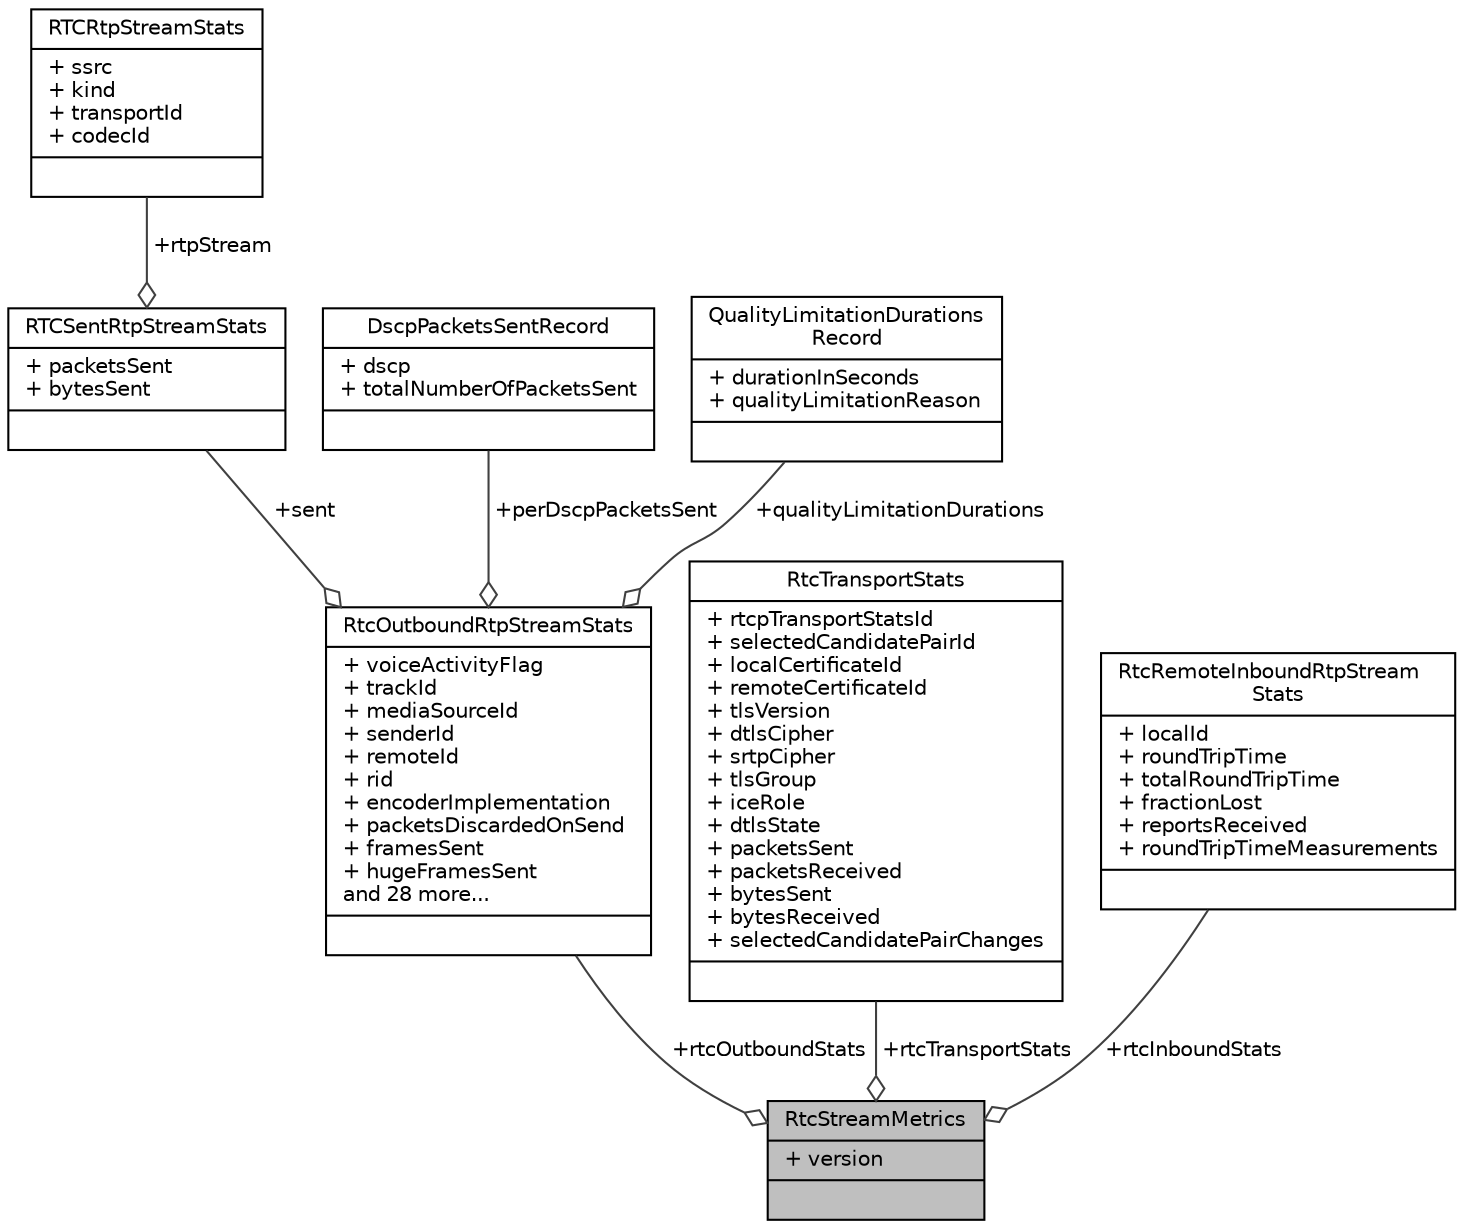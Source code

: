 digraph "RtcStreamMetrics"
{
 // LATEX_PDF_SIZE
  edge [fontname="Helvetica",fontsize="10",labelfontname="Helvetica",labelfontsize="10"];
  node [fontname="Helvetica",fontsize="10",shape=record];
  Node1 [label="{RtcStreamMetrics\n|+ version\l|}",height=0.2,width=0.4,color="black", fillcolor="grey75", style="filled", fontcolor="black",tooltip="Collection of RTP stream related stats Reference: https://www.w3.org/TR/webrtc-stats/#remoteinboundrt..."];
  Node2 -> Node1 [color="grey25",fontsize="10",style="solid",label=" +rtcOutboundStats" ,arrowhead="odiamond",fontname="Helvetica"];
  Node2 [label="{RtcOutboundRtpStreamStats\n|+ voiceActivityFlag\l+ trackId\l+ mediaSourceId\l+ senderId\l+ remoteId\l+ rid\l+ encoderImplementation\l+ packetsDiscardedOnSend\l+ framesSent\l+ hugeFramesSent\land 28 more...\l|}",height=0.2,width=0.4,color="black", fillcolor="white", style="filled",URL="$structRtcOutboundRtpStreamStats.html",tooltip="RtcOutboundRtpStreamStats Gathers stats for media stream from the embedded device Note: RTCOutboundRt..."];
  Node3 -> Node2 [color="grey25",fontsize="10",style="solid",label=" +sent" ,arrowhead="odiamond",fontname="Helvetica"];
  Node3 [label="{RTCSentRtpStreamStats\n|+ packetsSent\l+ bytesSent\l|}",height=0.2,width=0.4,color="black", fillcolor="white", style="filled",URL="$structRTCSentRtpStreamStats.html",tooltip="RTCSentRtpStreamStats will be used as part of outbound Rtp stats Reference: https://www...."];
  Node4 -> Node3 [color="grey25",fontsize="10",style="solid",label=" +rtpStream" ,arrowhead="odiamond",fontname="Helvetica"];
  Node4 [label="{RTCRtpStreamStats\n|+ ssrc\l+ kind\l+ transportId\l+ codecId\l|}",height=0.2,width=0.4,color="black", fillcolor="white", style="filled",URL="$structRTCRtpStreamStats.html",tooltip="RTCRtpStreamStats captures stream stats that will be used as part of RTCSentRtpStreamStats report Ref..."];
  Node5 -> Node2 [color="grey25",fontsize="10",style="solid",label=" +perDscpPacketsSent" ,arrowhead="odiamond",fontname="Helvetica"];
  Node5 [label="{DscpPacketsSentRecord\n|+ dscp\l+ totalNumberOfPacketsSent\l|}",height=0.2,width=0.4,color="black", fillcolor="white", style="filled",URL="$structDscpPacketsSentRecord.html",tooltip="Record of total number of packets sent per DSCP. Used by RTCOutboundRtpStreamStats object."];
  Node6 -> Node2 [color="grey25",fontsize="10",style="solid",label=" +qualityLimitationDurations" ,arrowhead="odiamond",fontname="Helvetica"];
  Node6 [label="{QualityLimitationDurations\lRecord\n|+ durationInSeconds\l+ qualityLimitationReason\l|}",height=0.2,width=0.4,color="black", fillcolor="white", style="filled",URL="$structQualityLimitationDurationsRecord.html",tooltip=" "];
  Node7 -> Node1 [color="grey25",fontsize="10",style="solid",label=" +rtcTransportStats" ,arrowhead="odiamond",fontname="Helvetica"];
  Node7 [label="{RtcTransportStats\n|+ rtcpTransportStatsId\l+ selectedCandidatePairId\l+ localCertificateId\l+ remoteCertificateId\l+ tlsVersion\l+ dtlsCipher\l+ srtpCipher\l+ tlsGroup\l+ iceRole\l+ dtlsState\l+ packetsSent\l+ packetsReceived\l+ bytesSent\l+ bytesReceived\l+ selectedCandidatePairChanges\l|}",height=0.2,width=0.4,color="black", fillcolor="white", style="filled",URL="$structRtcTransportStats.html",tooltip="RtcTransportStats Represents the stats corresponding to an RTCDtlsTransport and its underlying RTCIce..."];
  Node8 -> Node1 [color="grey25",fontsize="10",style="solid",label=" +rtcInboundStats" ,arrowhead="odiamond",fontname="Helvetica"];
  Node8 [label="{RtcRemoteInboundRtpStream\lStats\n|+ localId\l+ roundTripTime\l+ totalRoundTripTime\l+ fractionLost\l+ reportsReceived\l+ roundTripTimeMeasurements\l|}",height=0.2,width=0.4,color="black", fillcolor="white", style="filled",URL="$structRtcRemoteInboundRtpStreamStats.html",tooltip="RTCRemoteInboundRtpStreamStats Represents the remote endpoint's measurement metrics for a particular ..."];
}
